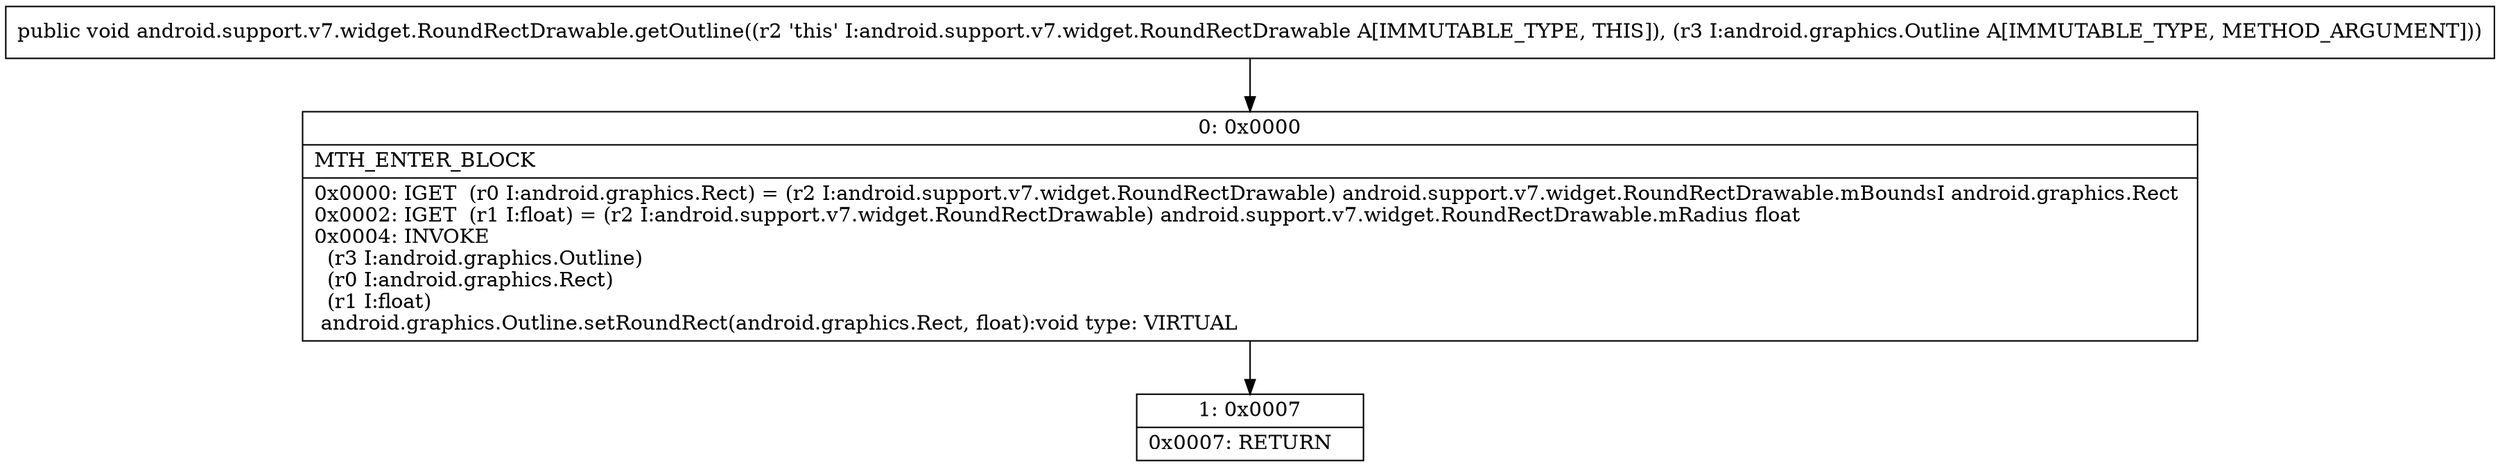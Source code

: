 digraph "CFG forandroid.support.v7.widget.RoundRectDrawable.getOutline(Landroid\/graphics\/Outline;)V" {
Node_0 [shape=record,label="{0\:\ 0x0000|MTH_ENTER_BLOCK\l|0x0000: IGET  (r0 I:android.graphics.Rect) = (r2 I:android.support.v7.widget.RoundRectDrawable) android.support.v7.widget.RoundRectDrawable.mBoundsI android.graphics.Rect \l0x0002: IGET  (r1 I:float) = (r2 I:android.support.v7.widget.RoundRectDrawable) android.support.v7.widget.RoundRectDrawable.mRadius float \l0x0004: INVOKE  \l  (r3 I:android.graphics.Outline)\l  (r0 I:android.graphics.Rect)\l  (r1 I:float)\l android.graphics.Outline.setRoundRect(android.graphics.Rect, float):void type: VIRTUAL \l}"];
Node_1 [shape=record,label="{1\:\ 0x0007|0x0007: RETURN   \l}"];
MethodNode[shape=record,label="{public void android.support.v7.widget.RoundRectDrawable.getOutline((r2 'this' I:android.support.v7.widget.RoundRectDrawable A[IMMUTABLE_TYPE, THIS]), (r3 I:android.graphics.Outline A[IMMUTABLE_TYPE, METHOD_ARGUMENT])) }"];
MethodNode -> Node_0;
Node_0 -> Node_1;
}

